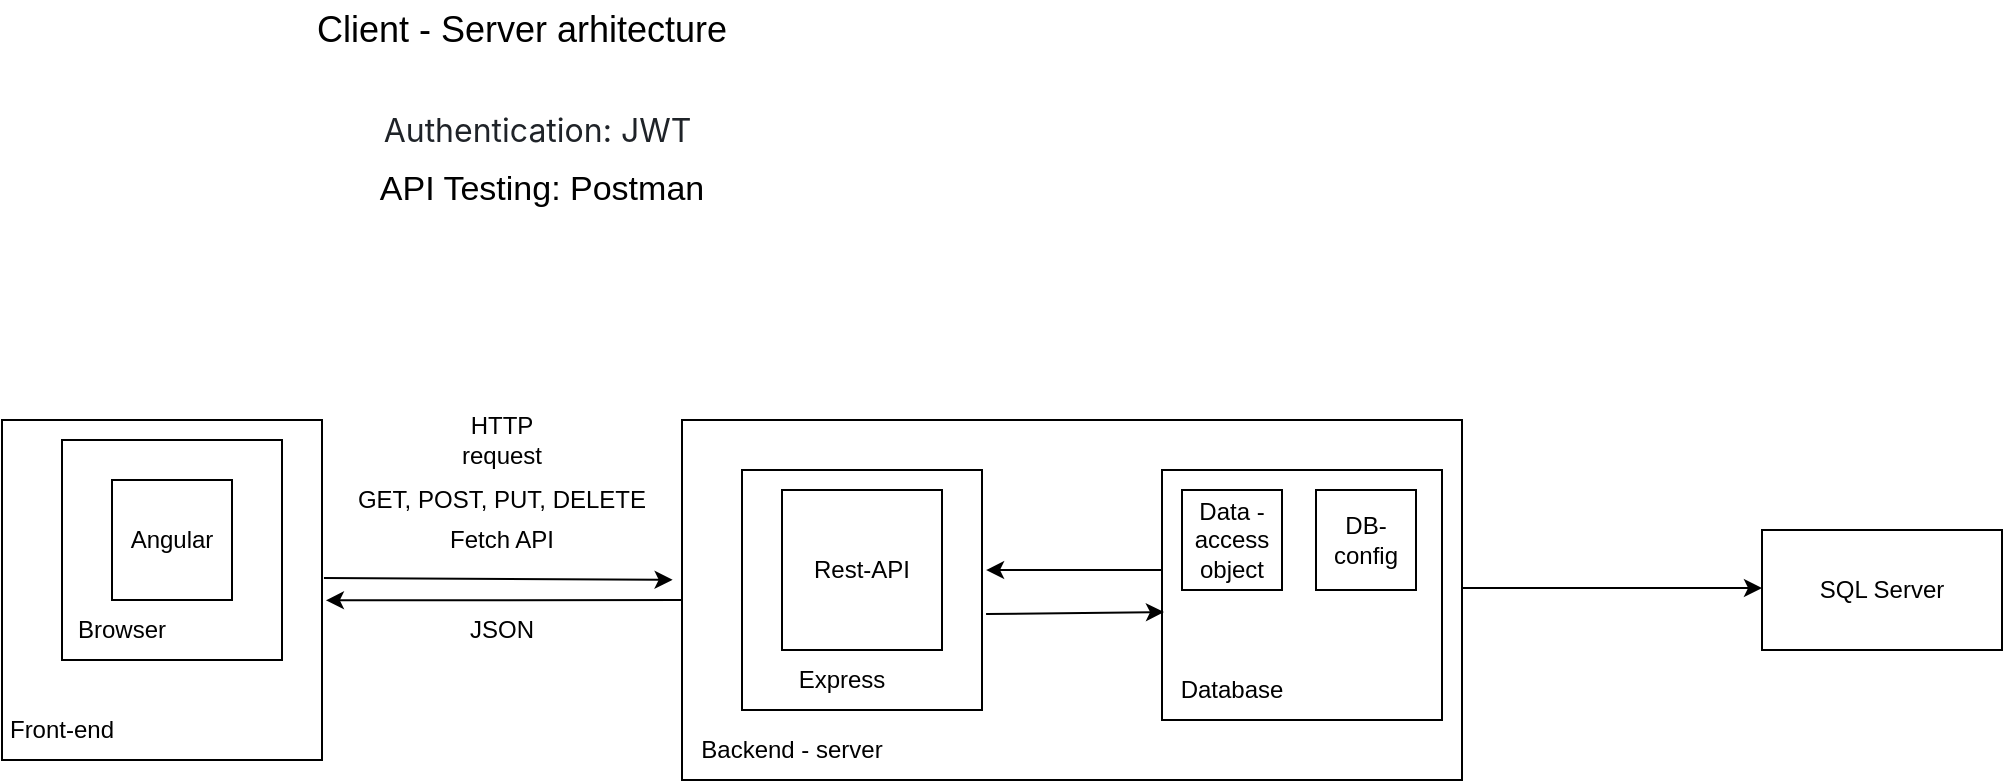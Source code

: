 <mxfile version="26.0.15">
  <diagram name="Page-1" id="TnaklCA65PVXx7Ya86cK">
    <mxGraphModel dx="1434" dy="780" grid="1" gridSize="10" guides="1" tooltips="1" connect="1" arrows="1" fold="1" page="1" pageScale="1" pageWidth="827" pageHeight="1169" math="0" shadow="0">
      <root>
        <mxCell id="0" />
        <mxCell id="1" parent="0" />
        <mxCell id="NpHp3cEMPv_4Nmo3s5uS-1" value="" style="rounded=0;whiteSpace=wrap;html=1;" vertex="1" parent="1">
          <mxGeometry x="120" y="240" width="160" height="170" as="geometry" />
        </mxCell>
        <mxCell id="NpHp3cEMPv_4Nmo3s5uS-2" value="Front-end" style="text;html=1;align=center;verticalAlign=middle;whiteSpace=wrap;rounded=0;" vertex="1" parent="1">
          <mxGeometry x="120" y="380" width="60" height="30" as="geometry" />
        </mxCell>
        <mxCell id="NpHp3cEMPv_4Nmo3s5uS-3" value="" style="whiteSpace=wrap;html=1;aspect=fixed;" vertex="1" parent="1">
          <mxGeometry x="150" y="250" width="110" height="110" as="geometry" />
        </mxCell>
        <mxCell id="NpHp3cEMPv_4Nmo3s5uS-4" value="Browser" style="text;html=1;align=center;verticalAlign=middle;whiteSpace=wrap;rounded=0;" vertex="1" parent="1">
          <mxGeometry x="150" y="330" width="60" height="30" as="geometry" />
        </mxCell>
        <mxCell id="NpHp3cEMPv_4Nmo3s5uS-5" value="Angular" style="whiteSpace=wrap;html=1;aspect=fixed;" vertex="1" parent="1">
          <mxGeometry x="175" y="270" width="60" height="60" as="geometry" />
        </mxCell>
        <mxCell id="NpHp3cEMPv_4Nmo3s5uS-6" value="" style="endArrow=classic;html=1;rounded=0;exitX=1.006;exitY=0.465;exitDx=0;exitDy=0;exitPerimeter=0;entryX=-0.012;entryY=0.444;entryDx=0;entryDy=0;entryPerimeter=0;" edge="1" parent="1" source="NpHp3cEMPv_4Nmo3s5uS-1" target="NpHp3cEMPv_4Nmo3s5uS-17">
          <mxGeometry width="50" height="50" relative="1" as="geometry">
            <mxPoint x="310" y="320" as="sourcePoint" />
            <mxPoint x="450" y="320" as="targetPoint" />
          </mxGeometry>
        </mxCell>
        <mxCell id="NpHp3cEMPv_4Nmo3s5uS-7" value="HTTP request" style="text;html=1;align=center;verticalAlign=middle;whiteSpace=wrap;rounded=0;" vertex="1" parent="1">
          <mxGeometry x="340" y="235" width="60" height="30" as="geometry" />
        </mxCell>
        <mxCell id="NpHp3cEMPv_4Nmo3s5uS-9" value="&lt;font style=&quot;font-size: 18px;&quot;&gt;Client - Server arhitecture&lt;/font&gt;" style="text;html=1;align=center;verticalAlign=middle;whiteSpace=wrap;rounded=0;" vertex="1" parent="1">
          <mxGeometry x="270" y="30" width="220" height="30" as="geometry" />
        </mxCell>
        <mxCell id="NpHp3cEMPv_4Nmo3s5uS-17" value="" style="rounded=0;whiteSpace=wrap;html=1;" vertex="1" parent="1">
          <mxGeometry x="460" y="240" width="390" height="180" as="geometry" />
        </mxCell>
        <mxCell id="NpHp3cEMPv_4Nmo3s5uS-11" value="" style="rounded=0;whiteSpace=wrap;html=1;" vertex="1" parent="1">
          <mxGeometry x="490" y="265" width="120" height="120" as="geometry" />
        </mxCell>
        <mxCell id="NpHp3cEMPv_4Nmo3s5uS-12" value="Rest-API" style="whiteSpace=wrap;html=1;aspect=fixed;" vertex="1" parent="1">
          <mxGeometry x="510" y="275" width="80" height="80" as="geometry" />
        </mxCell>
        <mxCell id="NpHp3cEMPv_4Nmo3s5uS-13" value="Express" style="text;html=1;align=center;verticalAlign=middle;whiteSpace=wrap;rounded=0;" vertex="1" parent="1">
          <mxGeometry x="510" y="355" width="60" height="30" as="geometry" />
        </mxCell>
        <mxCell id="NpHp3cEMPv_4Nmo3s5uS-18" value="" style="rounded=0;whiteSpace=wrap;html=1;" vertex="1" parent="1">
          <mxGeometry x="700" y="265" width="140" height="125" as="geometry" />
        </mxCell>
        <mxCell id="NpHp3cEMPv_4Nmo3s5uS-15" value="Data - access object" style="whiteSpace=wrap;html=1;aspect=fixed;" vertex="1" parent="1">
          <mxGeometry x="710" y="275" width="50" height="50" as="geometry" />
        </mxCell>
        <mxCell id="NpHp3cEMPv_4Nmo3s5uS-19" value="DB-config" style="whiteSpace=wrap;html=1;aspect=fixed;" vertex="1" parent="1">
          <mxGeometry x="777" y="275" width="50" height="50" as="geometry" />
        </mxCell>
        <mxCell id="NpHp3cEMPv_4Nmo3s5uS-14" value="Backend - server" style="text;html=1;align=center;verticalAlign=middle;whiteSpace=wrap;rounded=0;" vertex="1" parent="1">
          <mxGeometry x="460" y="390" width="110" height="30" as="geometry" />
        </mxCell>
        <mxCell id="NpHp3cEMPv_4Nmo3s5uS-21" value="Database" style="text;html=1;align=center;verticalAlign=middle;whiteSpace=wrap;rounded=0;" vertex="1" parent="1">
          <mxGeometry x="705" y="360" width="60" height="30" as="geometry" />
        </mxCell>
        <mxCell id="NpHp3cEMPv_4Nmo3s5uS-22" value="" style="endArrow=classic;html=1;rounded=0;" edge="1" parent="1">
          <mxGeometry width="50" height="50" relative="1" as="geometry">
            <mxPoint x="850" y="324" as="sourcePoint" />
            <mxPoint x="1000" y="324" as="targetPoint" />
          </mxGeometry>
        </mxCell>
        <mxCell id="NpHp3cEMPv_4Nmo3s5uS-24" value="" style="rounded=0;whiteSpace=wrap;html=1;" vertex="1" parent="1">
          <mxGeometry x="1000" y="295" width="120" height="60" as="geometry" />
        </mxCell>
        <mxCell id="NpHp3cEMPv_4Nmo3s5uS-23" value="SQL Server" style="text;html=1;align=center;verticalAlign=middle;whiteSpace=wrap;rounded=0;" vertex="1" parent="1">
          <mxGeometry x="1000" y="315" width="120" height="20" as="geometry" />
        </mxCell>
        <mxCell id="NpHp3cEMPv_4Nmo3s5uS-26" value="GET, POST, PUT, DELETE" style="text;html=1;align=center;verticalAlign=middle;whiteSpace=wrap;rounded=0;" vertex="1" parent="1">
          <mxGeometry x="290" y="265" width="160" height="30" as="geometry" />
        </mxCell>
        <mxCell id="NpHp3cEMPv_4Nmo3s5uS-27" value="JSON" style="text;html=1;align=center;verticalAlign=middle;whiteSpace=wrap;rounded=0;" vertex="1" parent="1">
          <mxGeometry x="340" y="330" width="60" height="30" as="geometry" />
        </mxCell>
        <mxCell id="NpHp3cEMPv_4Nmo3s5uS-29" value="" style="endArrow=classic;html=1;rounded=0;entryX=0.007;entryY=0.568;entryDx=0;entryDy=0;entryPerimeter=0;exitX=1.017;exitY=0.6;exitDx=0;exitDy=0;exitPerimeter=0;" edge="1" parent="1" source="NpHp3cEMPv_4Nmo3s5uS-11" target="NpHp3cEMPv_4Nmo3s5uS-18">
          <mxGeometry width="50" height="50" relative="1" as="geometry">
            <mxPoint x="390" y="410" as="sourcePoint" />
            <mxPoint x="440" y="360" as="targetPoint" />
          </mxGeometry>
        </mxCell>
        <mxCell id="NpHp3cEMPv_4Nmo3s5uS-31" value="" style="endArrow=classic;html=1;rounded=0;entryX=1.017;entryY=0.417;entryDx=0;entryDy=0;entryPerimeter=0;" edge="1" parent="1" target="NpHp3cEMPv_4Nmo3s5uS-11">
          <mxGeometry width="50" height="50" relative="1" as="geometry">
            <mxPoint x="700" y="315" as="sourcePoint" />
            <mxPoint x="625" y="314" as="targetPoint" />
          </mxGeometry>
        </mxCell>
        <mxCell id="NpHp3cEMPv_4Nmo3s5uS-32" value="" style="endArrow=classic;html=1;rounded=0;exitX=-0.005;exitY=0.672;exitDx=0;exitDy=0;exitPerimeter=0;entryX=1.019;entryY=0.571;entryDx=0;entryDy=0;entryPerimeter=0;" edge="1" parent="1">
          <mxGeometry width="50" height="50" relative="1" as="geometry">
            <mxPoint x="460.0" y="330.0" as="sourcePoint" />
            <mxPoint x="281.95" y="330.15" as="targetPoint" />
          </mxGeometry>
        </mxCell>
        <mxCell id="NpHp3cEMPv_4Nmo3s5uS-46" value="Fetch API" style="text;html=1;align=center;verticalAlign=middle;whiteSpace=wrap;rounded=0;" vertex="1" parent="1">
          <mxGeometry x="340" y="285" width="60" height="30" as="geometry" />
        </mxCell>
        <mxCell id="NpHp3cEMPv_4Nmo3s5uS-49" value="&lt;span style=&quot;color: rgb(31, 35, 40); font-family: -apple-system, BlinkMacSystemFont, &amp;quot;Segoe UI&amp;quot;, &amp;quot;Noto Sans&amp;quot;, Helvetica, Arial, sans-serif, &amp;quot;Apple Color Emoji&amp;quot;, &amp;quot;Segoe UI Emoji&amp;quot;; font-size: 16px; text-align: start; background-color: rgb(255, 255, 255);&quot;&gt;Authentication: JWT&amp;nbsp;&lt;/span&gt;" style="text;html=1;align=center;verticalAlign=middle;whiteSpace=wrap;rounded=0;" vertex="1" parent="1">
          <mxGeometry x="260" y="80" width="260" height="30" as="geometry" />
        </mxCell>
        <mxCell id="NpHp3cEMPv_4Nmo3s5uS-50" value="&lt;font style=&quot;font-size: 17px;&quot;&gt;API Testing: Postman&lt;/font&gt;" style="text;html=1;align=center;verticalAlign=middle;whiteSpace=wrap;rounded=0;" vertex="1" parent="1">
          <mxGeometry x="300" y="110" width="180" height="30" as="geometry" />
        </mxCell>
      </root>
    </mxGraphModel>
  </diagram>
</mxfile>

